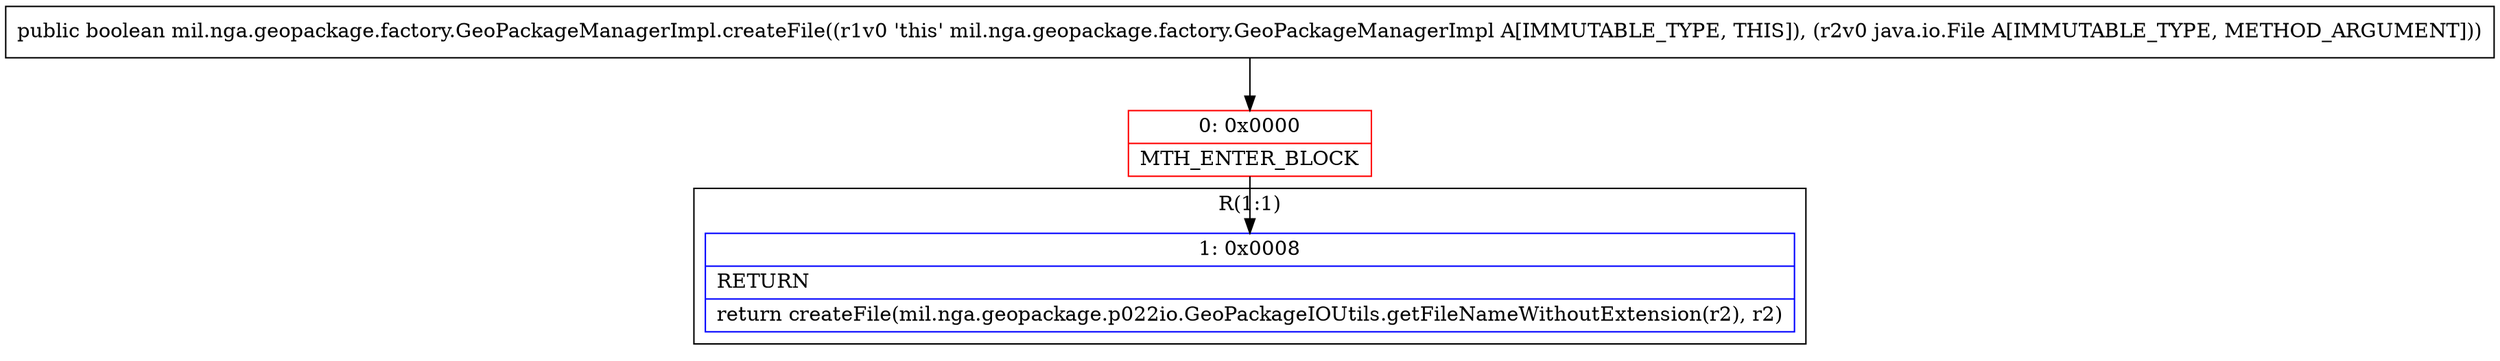 digraph "CFG formil.nga.geopackage.factory.GeoPackageManagerImpl.createFile(Ljava\/io\/File;)Z" {
subgraph cluster_Region_1653909321 {
label = "R(1:1)";
node [shape=record,color=blue];
Node_1 [shape=record,label="{1\:\ 0x0008|RETURN\l|return createFile(mil.nga.geopackage.p022io.GeoPackageIOUtils.getFileNameWithoutExtension(r2), r2)\l}"];
}
Node_0 [shape=record,color=red,label="{0\:\ 0x0000|MTH_ENTER_BLOCK\l}"];
MethodNode[shape=record,label="{public boolean mil.nga.geopackage.factory.GeoPackageManagerImpl.createFile((r1v0 'this' mil.nga.geopackage.factory.GeoPackageManagerImpl A[IMMUTABLE_TYPE, THIS]), (r2v0 java.io.File A[IMMUTABLE_TYPE, METHOD_ARGUMENT])) }"];
MethodNode -> Node_0;
Node_0 -> Node_1;
}

